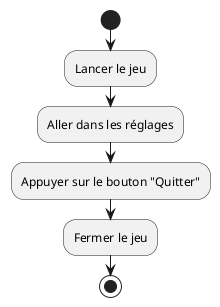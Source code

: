 @startuml quitActivity
start
:Lancer le jeu;
:Aller dans les réglages;
:Appuyer sur le bouton "Quitter";
:Fermer le jeu;
stop
@enduml
